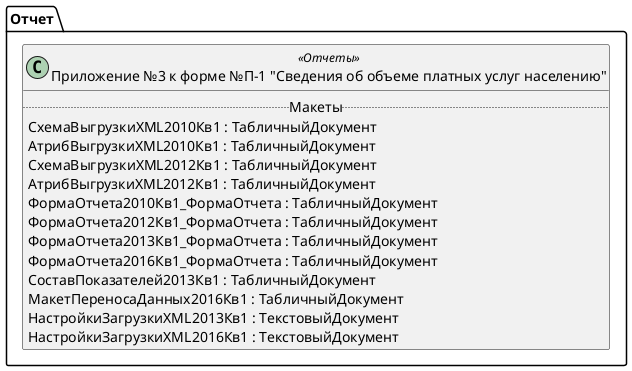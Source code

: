 ﻿@startuml РегламентированныйОтчетСтатистикаФормаП1Приложение3
'!include templates.wsd
'..\include templates.wsd
class Отчет.РегламентированныйОтчетСтатистикаФормаП1Приложение3 as "Приложение №3 к форме №П-1 "Сведения об объеме платных услуг населению"" <<Отчеты>>
{
..Макеты..
СхемаВыгрузкиXML2010Кв1 : ТабличныйДокумент
АтрибВыгрузкиXML2010Кв1 : ТабличныйДокумент
СхемаВыгрузкиXML2012Кв1 : ТабличныйДокумент
АтрибВыгрузкиXML2012Кв1 : ТабличныйДокумент
ФормаОтчета2010Кв1_ФормаОтчета : ТабличныйДокумент
ФормаОтчета2012Кв1_ФормаОтчета : ТабличныйДокумент
ФормаОтчета2013Кв1_ФормаОтчета : ТабличныйДокумент
ФормаОтчета2016Кв1_ФормаОтчета : ТабличныйДокумент
СоставПоказателей2013Кв1 : ТабличныйДокумент
МакетПереносаДанных2016Кв1 : ТабличныйДокумент
НастройкиЗагрузкиXML2013Кв1 : ТекстовыйДокумент
НастройкиЗагрузкиXML2016Кв1 : ТекстовыйДокумент
}
@enduml
